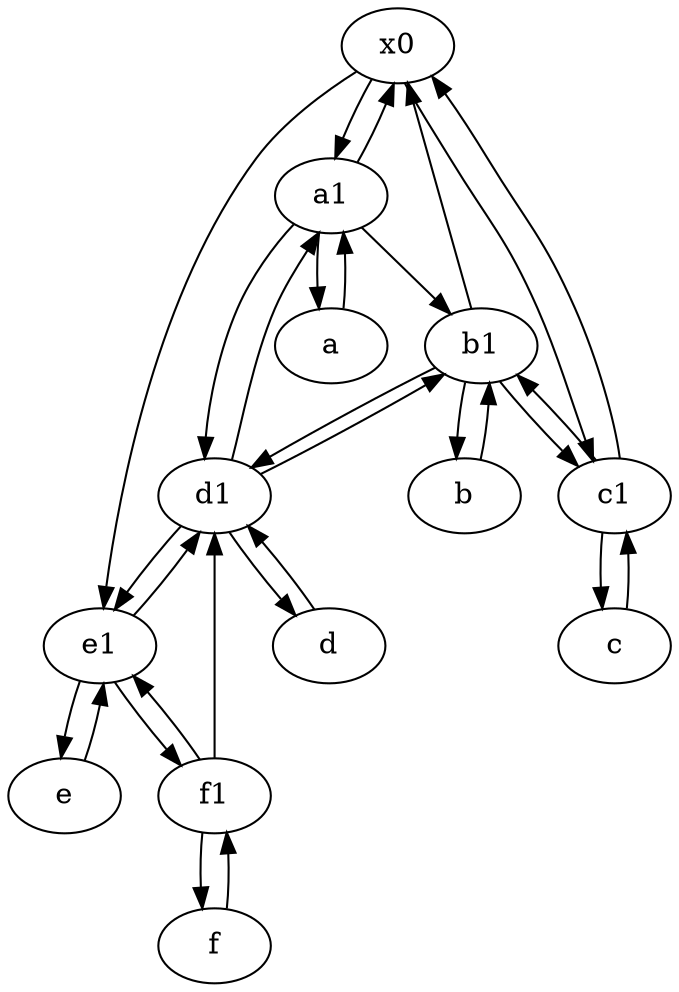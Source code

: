 digraph  {
	x0;
	f1;
	d [pos="20,30!"];
	b [pos="50,20!"];
	e [pos="30,50!"];
	b1 [pos="45,20!"];
	f [pos="15,45!"];
	a1 [pos="40,15!"];
	e1 [pos="25,45!"];
	d1 [pos="25,30!"];
	c1 [pos="30,15!"];
	c [pos="20,10!"];
	a [pos="40,10!"];
	f1 -> f;
	d1 -> e1;
	d1 -> d;
	e1 -> d1;
	c1 -> c;
	c1 -> b1;
	b1 -> d1;
	x0 -> e1;
	a1 -> x0;
	d -> d1;
	b -> b1;
	b1 -> b;
	b1 -> c1;
	b1 -> x0;
	d1 -> a1;
	e -> e1;
	x0 -> c1;
	e1 -> f1;
	e1 -> e;
	f1 -> d1;
	f1 -> e1;
	f -> f1;
	a -> a1;
	c -> c1;
	c1 -> x0;
	x0 -> a1;
	d1 -> b1;
	a1 -> a;
	a1 -> d1;
	a1 -> b1;

	}